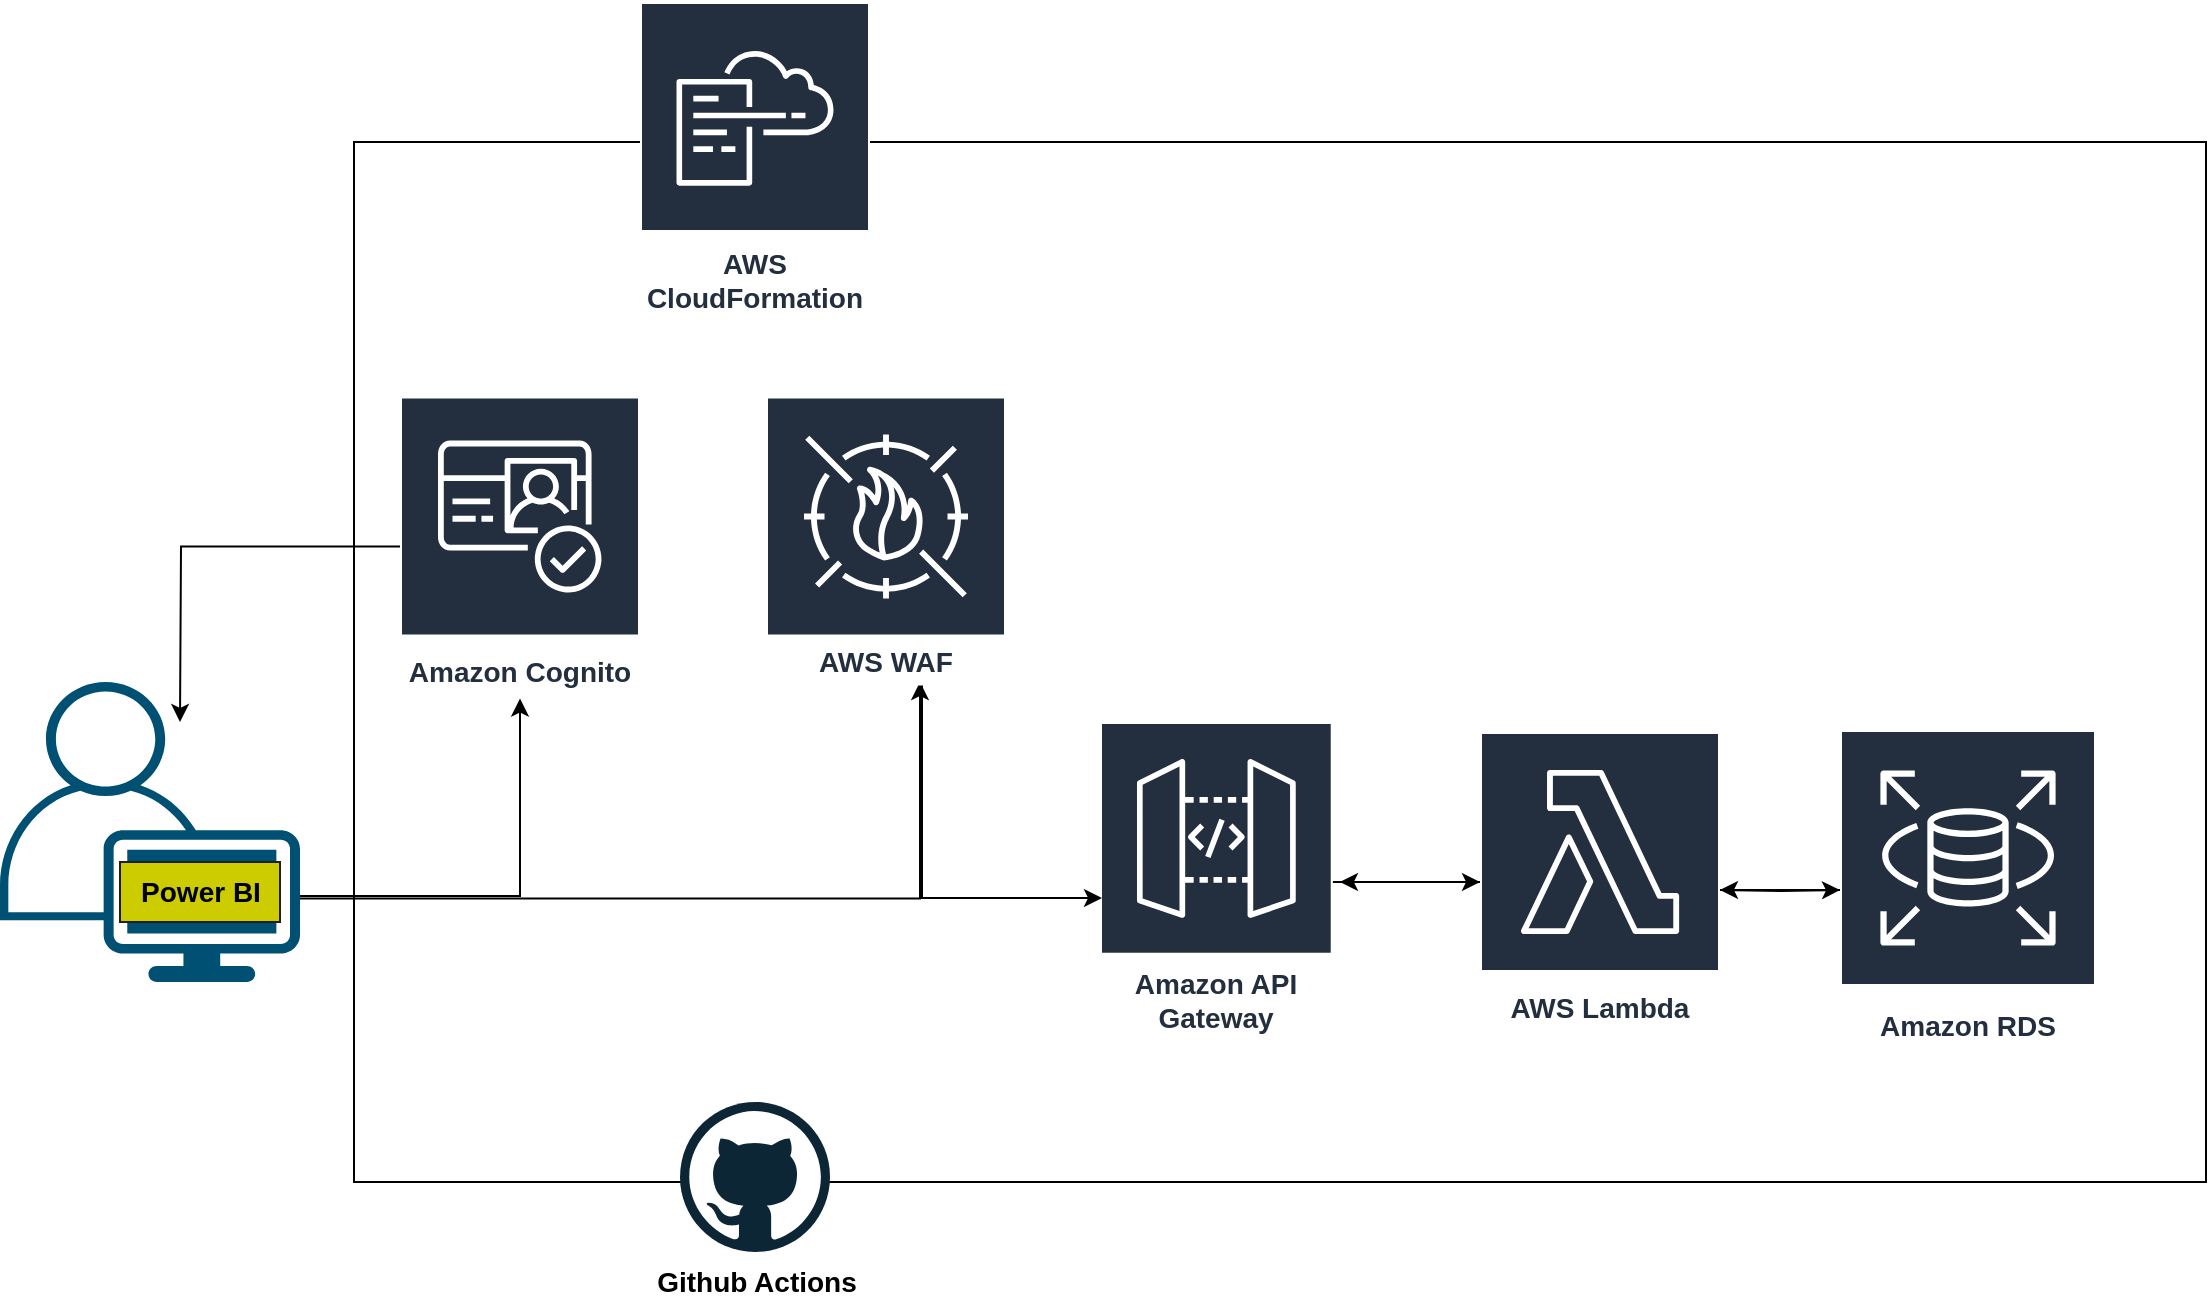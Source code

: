 <mxfile version="22.1.18" type="github">
  <diagram name="Página-1" id="6H2nXYTjNAYbAGV3MO1I">
    <mxGraphModel dx="1693" dy="708" grid="1" gridSize="10" guides="1" tooltips="1" connect="1" arrows="1" fold="1" page="1" pageScale="1" pageWidth="1600" pageHeight="900" math="0" shadow="0">
      <root>
        <mxCell id="0" />
        <mxCell id="1" parent="0" />
        <mxCell id="MLshjCshITfD2j-QB97a-14" style="edgeStyle=orthogonalEdgeStyle;rounded=0;orthogonalLoop=1;jettySize=auto;html=1;" edge="1" parent="1" source="pBu8umD8giN8HVwgIXOe-6" target="pBu8umD8giN8HVwgIXOe-8">
          <mxGeometry relative="1" as="geometry" />
        </mxCell>
        <mxCell id="pBu8umD8giN8HVwgIXOe-6" value="&lt;font style=&quot;font-size: 14px;&quot;&gt;Amazon API Gateway&lt;/font&gt;" style="sketch=0;outlineConnect=0;fontColor=#232F3E;gradientColor=none;strokeColor=#ffffff;fillColor=#232F3E;dashed=0;verticalLabelPosition=middle;verticalAlign=bottom;align=center;html=1;whiteSpace=wrap;fontSize=10;fontStyle=1;spacing=3;shape=mxgraph.aws4.productIcon;prIcon=mxgraph.aws4.api_gateway;" parent="1" vertex="1">
          <mxGeometry x="687" y="380" width="116.36" height="160" as="geometry" />
        </mxCell>
        <mxCell id="pBu8umD8giN8HVwgIXOe-23" style="edgeStyle=orthogonalEdgeStyle;rounded=0;orthogonalLoop=1;jettySize=auto;html=1;" parent="1" source="pBu8umD8giN8HVwgIXOe-7" edge="1">
          <mxGeometry relative="1" as="geometry">
            <mxPoint x="997" y="464" as="targetPoint" />
          </mxGeometry>
        </mxCell>
        <mxCell id="pBu8umD8giN8HVwgIXOe-7" value="&lt;font style=&quot;font-size: 14px;&quot;&gt;Amazon RDS&lt;/font&gt;" style="sketch=0;outlineConnect=0;fontColor=#232F3E;gradientColor=none;strokeColor=#ffffff;fillColor=#232F3E;dashed=0;verticalLabelPosition=middle;verticalAlign=bottom;align=center;html=1;whiteSpace=wrap;fontSize=10;fontStyle=1;spacing=3;shape=mxgraph.aws4.productIcon;prIcon=mxgraph.aws4.rds;" parent="1" vertex="1">
          <mxGeometry x="1057" y="384" width="128" height="160" as="geometry" />
        </mxCell>
        <mxCell id="MLshjCshITfD2j-QB97a-13" style="edgeStyle=orthogonalEdgeStyle;rounded=0;orthogonalLoop=1;jettySize=auto;html=1;" edge="1" parent="1" target="pBu8umD8giN8HVwgIXOe-7">
          <mxGeometry relative="1" as="geometry">
            <mxPoint x="997" y="464" as="sourcePoint" />
          </mxGeometry>
        </mxCell>
        <mxCell id="pBu8umD8giN8HVwgIXOe-8" value="&lt;font style=&quot;font-size: 14px;&quot;&gt;AWS Lambda&lt;/font&gt;" style="sketch=0;outlineConnect=0;fontColor=#232F3E;gradientColor=none;strokeColor=#ffffff;fillColor=#232F3E;dashed=0;verticalLabelPosition=middle;verticalAlign=bottom;align=center;html=1;whiteSpace=wrap;fontSize=10;fontStyle=1;spacing=3;shape=mxgraph.aws4.productIcon;prIcon=mxgraph.aws4.lambda;" parent="1" vertex="1">
          <mxGeometry x="877" y="385" width="120" height="150" as="geometry" />
        </mxCell>
        <mxCell id="MLshjCshITfD2j-QB97a-11" style="edgeStyle=orthogonalEdgeStyle;rounded=0;orthogonalLoop=1;jettySize=auto;html=1;" edge="1" parent="1" source="pBu8umD8giN8HVwgIXOe-9">
          <mxGeometry relative="1" as="geometry">
            <mxPoint x="227" y="380" as="targetPoint" />
          </mxGeometry>
        </mxCell>
        <mxCell id="pBu8umD8giN8HVwgIXOe-9" value="&lt;font style=&quot;font-size: 14px;&quot;&gt;Amazon Cognito&lt;/font&gt;" style="sketch=0;outlineConnect=0;fontColor=#232F3E;gradientColor=none;strokeColor=#ffffff;fillColor=#232F3E;dashed=0;verticalLabelPosition=middle;verticalAlign=bottom;align=center;html=1;whiteSpace=wrap;fontSize=10;fontStyle=1;spacing=3;shape=mxgraph.aws4.productIcon;prIcon=mxgraph.aws4.cognito;" parent="1" vertex="1">
          <mxGeometry x="337" y="217.25" width="120" height="150" as="geometry" />
        </mxCell>
        <mxCell id="MLshjCshITfD2j-QB97a-8" style="edgeStyle=orthogonalEdgeStyle;rounded=0;orthogonalLoop=1;jettySize=auto;html=1;" edge="1" parent="1">
          <mxGeometry relative="1" as="geometry">
            <mxPoint x="287" y="467" as="sourcePoint" />
            <mxPoint x="397" y="368.25" as="targetPoint" />
            <Array as="points">
              <mxPoint x="397" y="467" />
            </Array>
          </mxGeometry>
        </mxCell>
        <mxCell id="MLshjCshITfD2j-QB97a-12" style="edgeStyle=orthogonalEdgeStyle;rounded=0;orthogonalLoop=1;jettySize=auto;html=1;" edge="1" parent="1">
          <mxGeometry relative="1" as="geometry">
            <mxPoint x="287" y="468.25" as="sourcePoint" />
            <mxPoint x="597" y="360" as="targetPoint" />
            <Array as="points">
              <mxPoint x="597" y="468.25" />
            </Array>
          </mxGeometry>
        </mxCell>
        <mxCell id="pBu8umD8giN8HVwgIXOe-21" style="edgeStyle=orthogonalEdgeStyle;rounded=0;orthogonalLoop=1;jettySize=auto;html=1;entryX=1.031;entryY=0.5;entryDx=0;entryDy=0;entryPerimeter=0;" parent="1" source="pBu8umD8giN8HVwgIXOe-8" target="pBu8umD8giN8HVwgIXOe-6" edge="1">
          <mxGeometry relative="1" as="geometry" />
        </mxCell>
        <mxCell id="MLshjCshITfD2j-QB97a-3" style="edgeStyle=orthogonalEdgeStyle;rounded=0;orthogonalLoop=1;jettySize=auto;html=1;" edge="1" parent="1">
          <mxGeometry relative="1" as="geometry">
            <mxPoint x="598" y="359.75" as="sourcePoint" />
            <mxPoint x="688" y="468" as="targetPoint" />
            <Array as="points">
              <mxPoint x="598" y="468" />
            </Array>
          </mxGeometry>
        </mxCell>
        <mxCell id="MLshjCshITfD2j-QB97a-104" value="" style="whiteSpace=wrap;html=1;fillColor=none;movable=0;resizable=0;rotatable=0;deletable=0;editable=0;locked=1;connectable=0;" vertex="1" parent="1">
          <mxGeometry x="314" y="90" width="926" height="520" as="geometry" />
        </mxCell>
        <mxCell id="MLshjCshITfD2j-QB97a-1" value="&lt;font style=&quot;font-size: 14px;&quot;&gt;AWS WAF&lt;/font&gt;" style="sketch=0;outlineConnect=0;fontColor=#232F3E;gradientColor=none;strokeColor=#ffffff;fillColor=#232F3E;dashed=0;verticalLabelPosition=middle;verticalAlign=bottom;align=center;html=1;whiteSpace=wrap;fontSize=10;fontStyle=1;spacing=3;shape=mxgraph.aws4.productIcon;prIcon=mxgraph.aws4.waf;" vertex="1" parent="1">
          <mxGeometry x="520" y="217.25" width="120" height="144.5" as="geometry" />
        </mxCell>
        <mxCell id="MLshjCshITfD2j-QB97a-105" value="&lt;font style=&quot;font-size: 14px;&quot;&gt;AWS CloudFormation&lt;/font&gt;" style="sketch=0;outlineConnect=0;fontColor=#232F3E;gradientColor=none;strokeColor=#ffffff;fillColor=#232F3E;dashed=0;verticalLabelPosition=middle;verticalAlign=bottom;align=center;html=1;whiteSpace=wrap;fontSize=10;fontStyle=1;spacing=3;shape=mxgraph.aws4.productIcon;prIcon=mxgraph.aws4.cloudformation;" vertex="1" parent="1">
          <mxGeometry x="457" y="20" width="115" height="160" as="geometry" />
        </mxCell>
        <mxCell id="MLshjCshITfD2j-QB97a-106" value="" style="group" vertex="1" connectable="0" parent="1">
          <mxGeometry x="137" y="360" width="150" height="150" as="geometry" />
        </mxCell>
        <mxCell id="pBu8umD8giN8HVwgIXOe-10" value="" style="points=[[0.35,0,0],[0.98,0.51,0],[1,0.71,0],[0.67,1,0],[0,0.795,0],[0,0.65,0]];verticalLabelPosition=bottom;sketch=0;html=1;verticalAlign=top;aspect=fixed;align=center;pointerEvents=1;shape=mxgraph.cisco19.user;fillColor=#005073;strokeColor=none;" parent="MLshjCshITfD2j-QB97a-106" vertex="1">
          <mxGeometry width="150" height="150" as="geometry" />
        </mxCell>
        <mxCell id="MLshjCshITfD2j-QB97a-16" value="&lt;b&gt;&lt;font style=&quot;font-size: 14px;&quot;&gt;Power BI&lt;/font&gt;&lt;/b&gt;" style="text;html=1;align=center;verticalAlign=middle;resizable=0;points=[];autosize=1;strokeColor=#1F1F1F;fillColor=#CCCC00;" vertex="1" parent="MLshjCshITfD2j-QB97a-106">
          <mxGeometry x="60" y="90" width="80" height="30" as="geometry" />
        </mxCell>
        <mxCell id="MLshjCshITfD2j-QB97a-111" value="" style="dashed=0;outlineConnect=0;html=1;align=center;labelPosition=center;verticalLabelPosition=bottom;verticalAlign=top;shape=mxgraph.weblogos.github" vertex="1" parent="1">
          <mxGeometry x="477" y="570" width="75" height="75" as="geometry" />
        </mxCell>
        <mxCell id="MLshjCshITfD2j-QB97a-113" value="&lt;font style=&quot;font-size: 14px;&quot;&gt;&lt;b&gt;Github Actions&lt;/b&gt;&lt;/font&gt;" style="text;html=1;align=center;verticalAlign=middle;resizable=0;points=[];autosize=1;strokeColor=none;fillColor=none;" vertex="1" parent="1">
          <mxGeometry x="454.5" y="645" width="120" height="30" as="geometry" />
        </mxCell>
      </root>
    </mxGraphModel>
  </diagram>
</mxfile>

